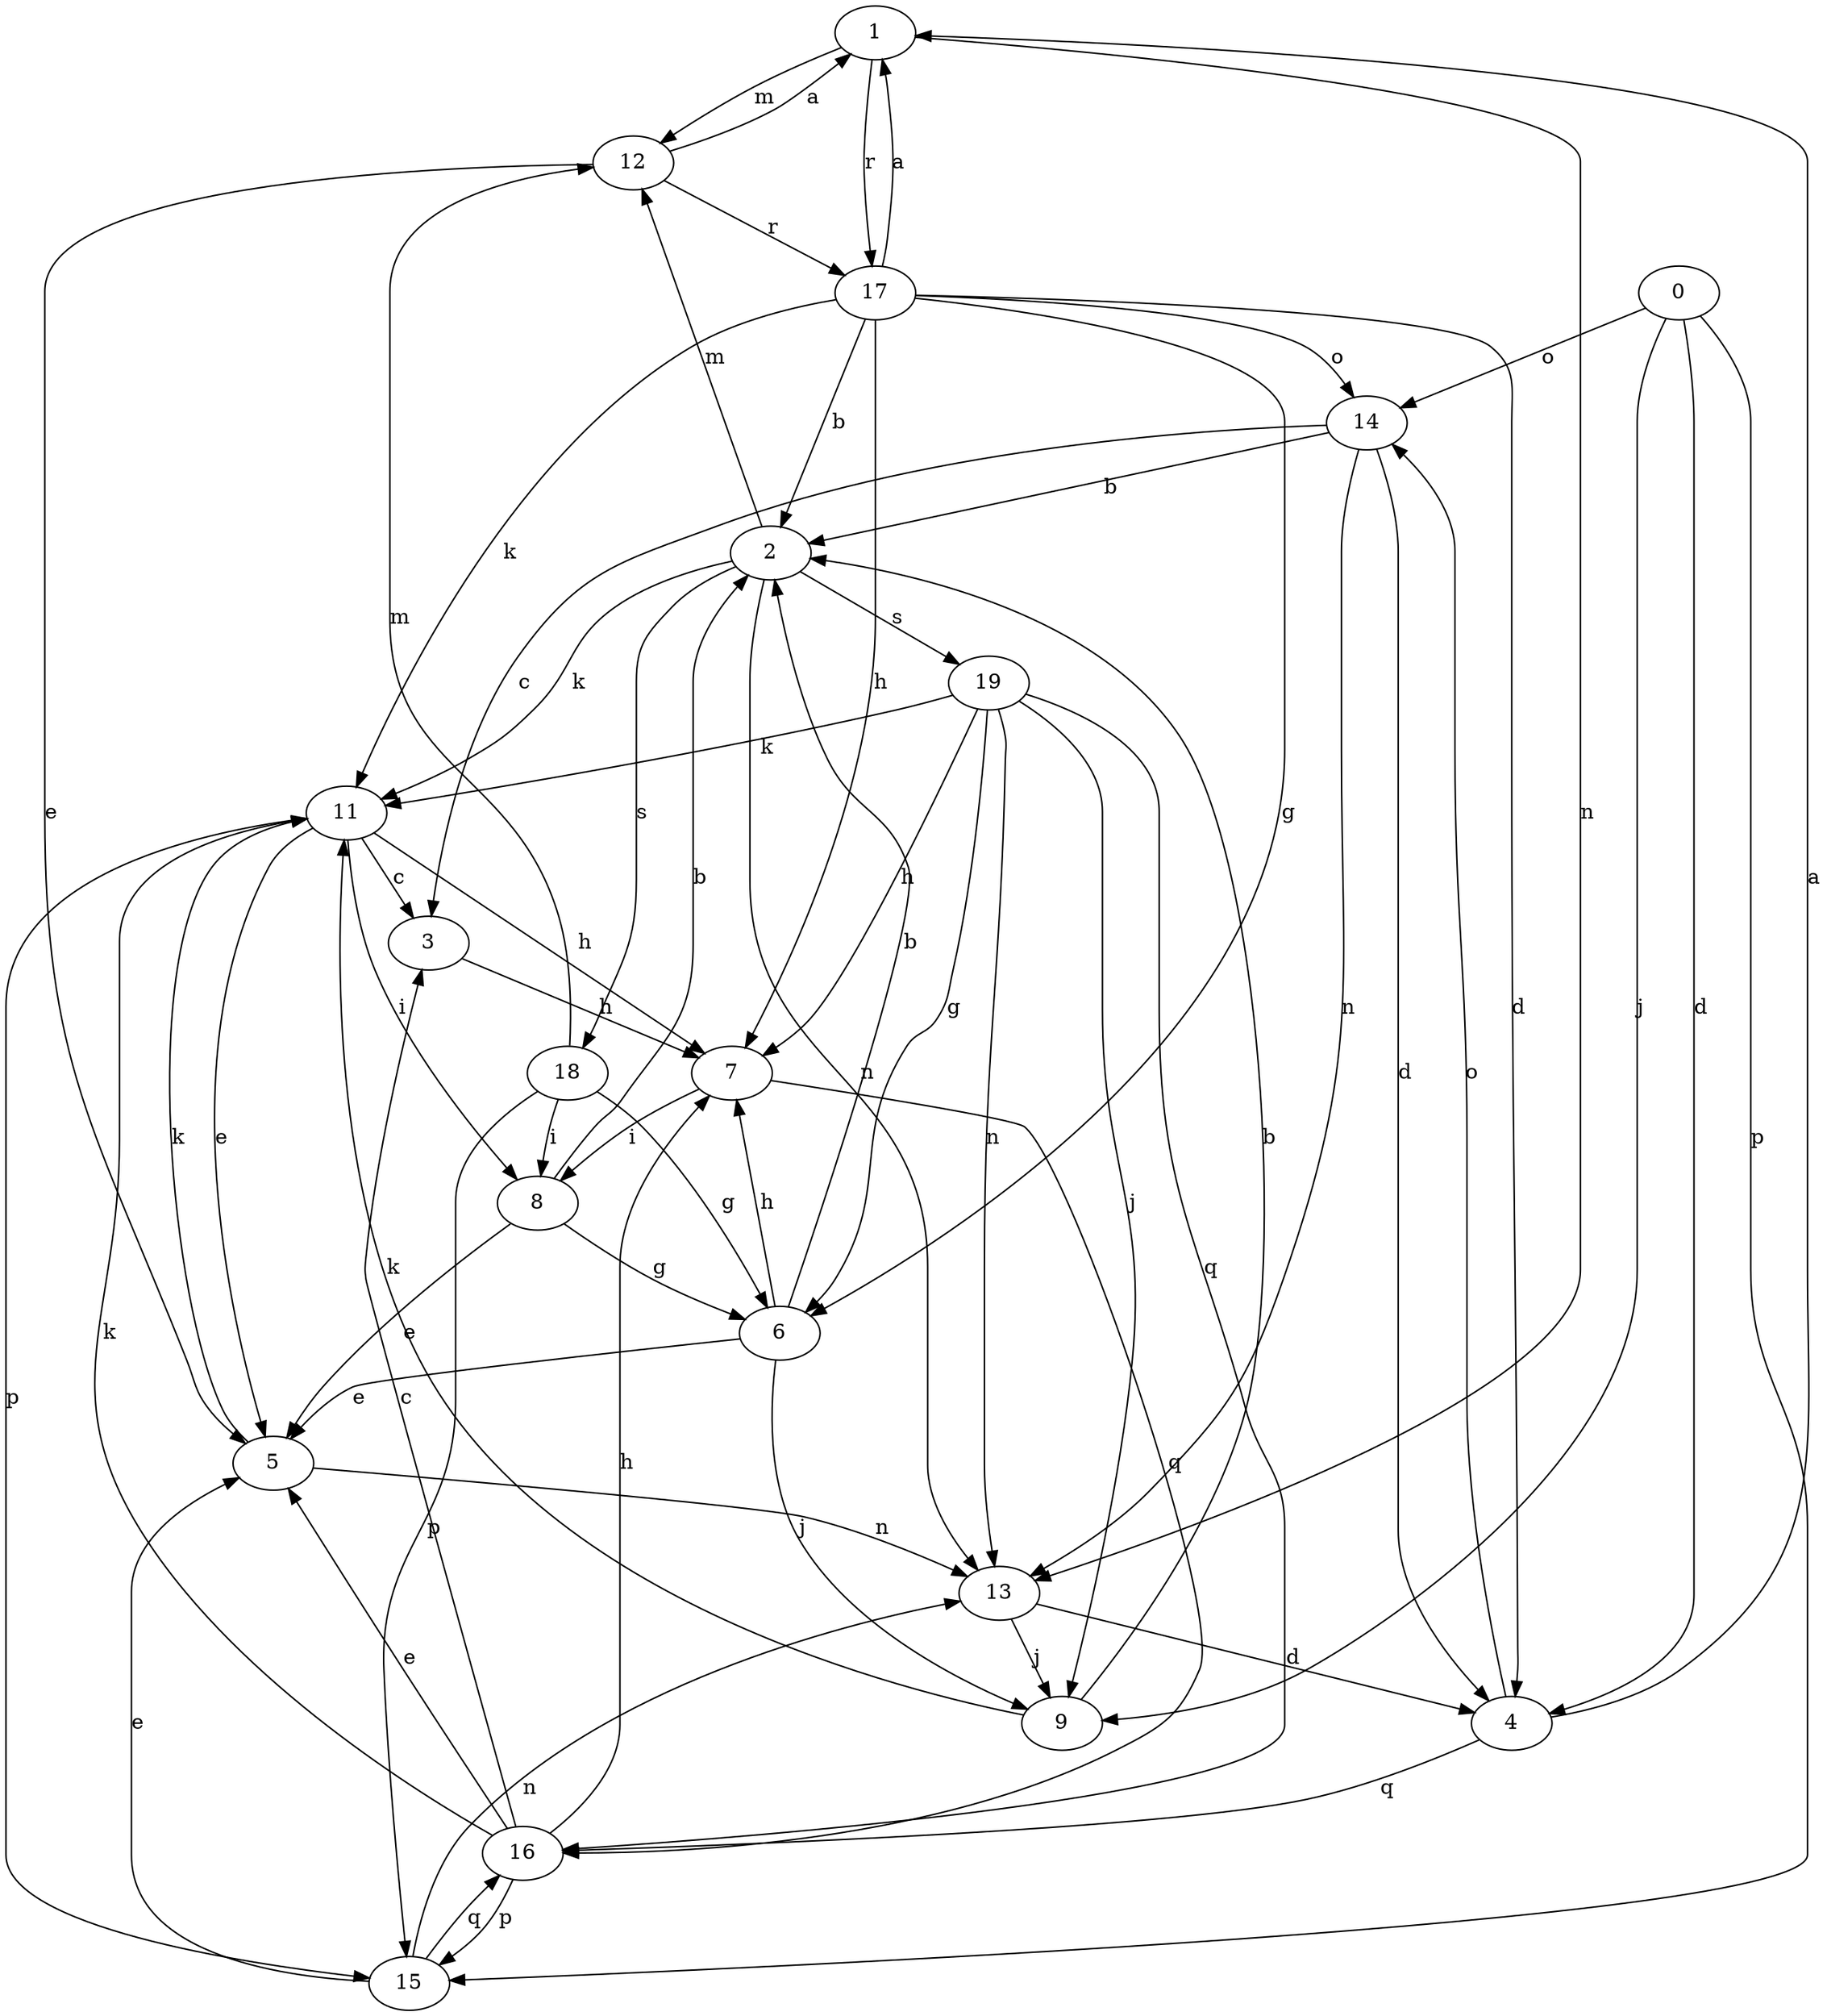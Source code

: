 strict digraph  {
1;
2;
3;
4;
5;
6;
7;
8;
9;
0;
11;
12;
13;
14;
15;
16;
17;
18;
19;
1 -> 12  [label=m];
1 -> 13  [label=n];
1 -> 17  [label=r];
2 -> 11  [label=k];
2 -> 12  [label=m];
2 -> 13  [label=n];
2 -> 18  [label=s];
2 -> 19  [label=s];
3 -> 7  [label=h];
4 -> 1  [label=a];
4 -> 14  [label=o];
4 -> 16  [label=q];
5 -> 11  [label=k];
5 -> 13  [label=n];
6 -> 2  [label=b];
6 -> 5  [label=e];
6 -> 7  [label=h];
6 -> 9  [label=j];
7 -> 8  [label=i];
7 -> 16  [label=q];
8 -> 2  [label=b];
8 -> 5  [label=e];
8 -> 6  [label=g];
9 -> 2  [label=b];
9 -> 11  [label=k];
0 -> 4  [label=d];
0 -> 9  [label=j];
0 -> 14  [label=o];
0 -> 15  [label=p];
11 -> 3  [label=c];
11 -> 5  [label=e];
11 -> 7  [label=h];
11 -> 8  [label=i];
11 -> 15  [label=p];
12 -> 1  [label=a];
12 -> 5  [label=e];
12 -> 17  [label=r];
13 -> 4  [label=d];
13 -> 9  [label=j];
14 -> 2  [label=b];
14 -> 3  [label=c];
14 -> 4  [label=d];
14 -> 13  [label=n];
15 -> 5  [label=e];
15 -> 13  [label=n];
15 -> 16  [label=q];
16 -> 3  [label=c];
16 -> 5  [label=e];
16 -> 7  [label=h];
16 -> 11  [label=k];
16 -> 15  [label=p];
17 -> 1  [label=a];
17 -> 2  [label=b];
17 -> 4  [label=d];
17 -> 6  [label=g];
17 -> 7  [label=h];
17 -> 11  [label=k];
17 -> 14  [label=o];
18 -> 6  [label=g];
18 -> 8  [label=i];
18 -> 12  [label=m];
18 -> 15  [label=p];
19 -> 6  [label=g];
19 -> 7  [label=h];
19 -> 9  [label=j];
19 -> 11  [label=k];
19 -> 13  [label=n];
19 -> 16  [label=q];
}
